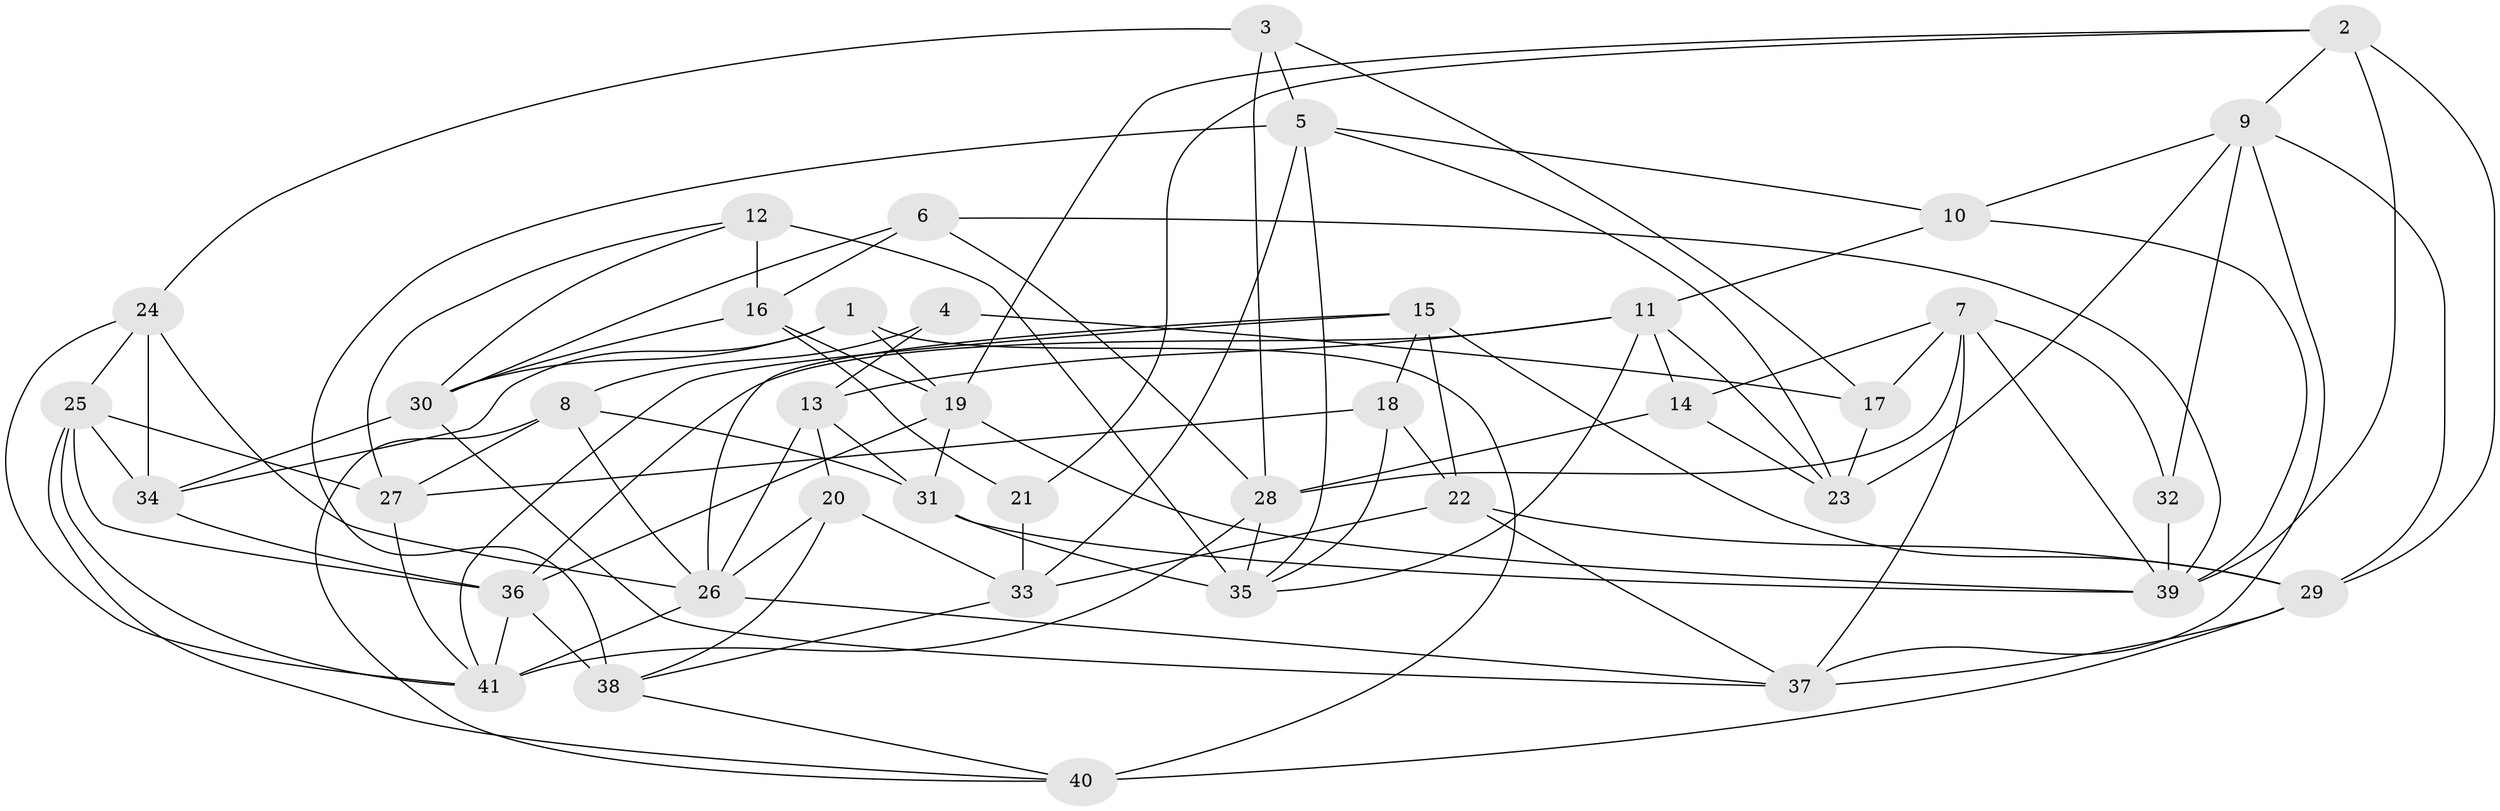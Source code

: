 // original degree distribution, {4: 1.0}
// Generated by graph-tools (version 1.1) at 2025/03/03/09/25 03:03:10]
// undirected, 41 vertices, 104 edges
graph export_dot {
graph [start="1"]
  node [color=gray90,style=filled];
  1;
  2;
  3;
  4;
  5;
  6;
  7;
  8;
  9;
  10;
  11;
  12;
  13;
  14;
  15;
  16;
  17;
  18;
  19;
  20;
  21;
  22;
  23;
  24;
  25;
  26;
  27;
  28;
  29;
  30;
  31;
  32;
  33;
  34;
  35;
  36;
  37;
  38;
  39;
  40;
  41;
  1 -- 19 [weight=1.0];
  1 -- 30 [weight=1.0];
  1 -- 34 [weight=1.0];
  1 -- 40 [weight=1.0];
  2 -- 9 [weight=1.0];
  2 -- 19 [weight=1.0];
  2 -- 21 [weight=1.0];
  2 -- 29 [weight=2.0];
  2 -- 39 [weight=1.0];
  3 -- 5 [weight=1.0];
  3 -- 17 [weight=1.0];
  3 -- 24 [weight=1.0];
  3 -- 28 [weight=1.0];
  4 -- 8 [weight=1.0];
  4 -- 13 [weight=1.0];
  4 -- 17 [weight=2.0];
  5 -- 10 [weight=1.0];
  5 -- 23 [weight=1.0];
  5 -- 33 [weight=1.0];
  5 -- 35 [weight=1.0];
  5 -- 38 [weight=1.0];
  6 -- 16 [weight=1.0];
  6 -- 28 [weight=1.0];
  6 -- 30 [weight=1.0];
  6 -- 39 [weight=1.0];
  7 -- 14 [weight=1.0];
  7 -- 17 [weight=1.0];
  7 -- 28 [weight=1.0];
  7 -- 32 [weight=1.0];
  7 -- 37 [weight=1.0];
  7 -- 39 [weight=1.0];
  8 -- 26 [weight=1.0];
  8 -- 27 [weight=2.0];
  8 -- 31 [weight=1.0];
  8 -- 40 [weight=1.0];
  9 -- 10 [weight=1.0];
  9 -- 23 [weight=1.0];
  9 -- 29 [weight=1.0];
  9 -- 32 [weight=1.0];
  9 -- 37 [weight=1.0];
  10 -- 11 [weight=1.0];
  10 -- 39 [weight=1.0];
  11 -- 13 [weight=1.0];
  11 -- 14 [weight=1.0];
  11 -- 23 [weight=1.0];
  11 -- 35 [weight=1.0];
  11 -- 36 [weight=1.0];
  12 -- 16 [weight=2.0];
  12 -- 27 [weight=1.0];
  12 -- 30 [weight=1.0];
  12 -- 35 [weight=2.0];
  13 -- 20 [weight=1.0];
  13 -- 26 [weight=2.0];
  13 -- 31 [weight=1.0];
  14 -- 23 [weight=1.0];
  14 -- 28 [weight=1.0];
  15 -- 18 [weight=1.0];
  15 -- 22 [weight=1.0];
  15 -- 26 [weight=1.0];
  15 -- 29 [weight=2.0];
  15 -- 41 [weight=1.0];
  16 -- 19 [weight=1.0];
  16 -- 21 [weight=1.0];
  16 -- 30 [weight=1.0];
  17 -- 23 [weight=2.0];
  18 -- 22 [weight=1.0];
  18 -- 27 [weight=1.0];
  18 -- 35 [weight=1.0];
  19 -- 31 [weight=1.0];
  19 -- 36 [weight=1.0];
  19 -- 39 [weight=1.0];
  20 -- 26 [weight=1.0];
  20 -- 33 [weight=1.0];
  20 -- 38 [weight=1.0];
  21 -- 33 [weight=2.0];
  22 -- 29 [weight=2.0];
  22 -- 33 [weight=1.0];
  22 -- 37 [weight=1.0];
  24 -- 25 [weight=1.0];
  24 -- 26 [weight=1.0];
  24 -- 34 [weight=2.0];
  24 -- 41 [weight=1.0];
  25 -- 27 [weight=1.0];
  25 -- 34 [weight=1.0];
  25 -- 36 [weight=1.0];
  25 -- 40 [weight=1.0];
  25 -- 41 [weight=1.0];
  26 -- 37 [weight=1.0];
  26 -- 41 [weight=1.0];
  27 -- 41 [weight=1.0];
  28 -- 35 [weight=1.0];
  28 -- 41 [weight=1.0];
  29 -- 37 [weight=1.0];
  29 -- 40 [weight=2.0];
  30 -- 34 [weight=1.0];
  30 -- 37 [weight=1.0];
  31 -- 35 [weight=2.0];
  31 -- 39 [weight=1.0];
  32 -- 39 [weight=2.0];
  33 -- 38 [weight=1.0];
  34 -- 36 [weight=1.0];
  36 -- 38 [weight=2.0];
  36 -- 41 [weight=2.0];
  38 -- 40 [weight=1.0];
}
